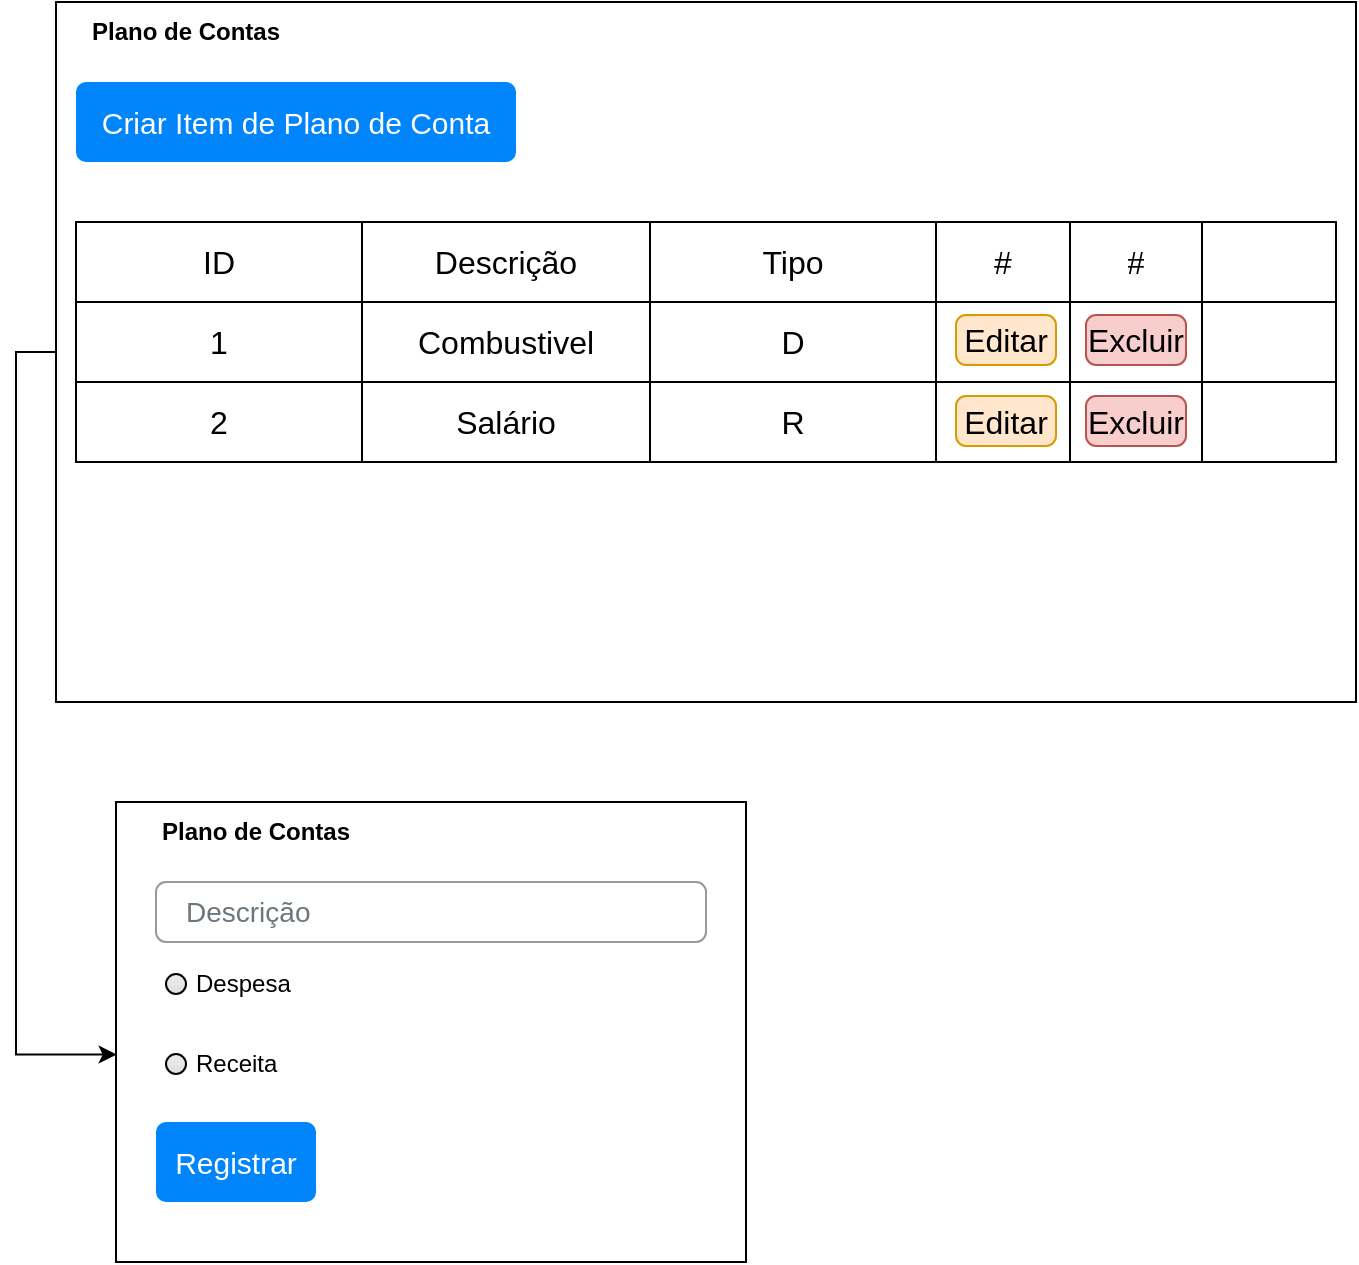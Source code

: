 <mxfile version="24.8.6">
  <diagram name="Página-1" id="xohenxKLFOJUWTvd9guU">
    <mxGraphModel dx="1891" dy="643" grid="1" gridSize="10" guides="1" tooltips="1" connect="1" arrows="1" fold="1" page="1" pageScale="1" pageWidth="827" pageHeight="1169" math="0" shadow="0">
      <root>
        <mxCell id="0" />
        <mxCell id="1" parent="0" />
        <mxCell id="FlQ5AiQTA3cnXJCN8gwm-15" value="" style="group" vertex="1" connectable="0" parent="1">
          <mxGeometry x="40" y="410" width="315" height="230" as="geometry" />
        </mxCell>
        <mxCell id="FlQ5AiQTA3cnXJCN8gwm-12" value="" style="rounded=0;whiteSpace=wrap;html=1;" vertex="1" parent="FlQ5AiQTA3cnXJCN8gwm-15">
          <mxGeometry width="315" height="230" as="geometry" />
        </mxCell>
        <mxCell id="FlQ5AiQTA3cnXJCN8gwm-1" value="Plano de Contas" style="text;html=1;align=center;verticalAlign=middle;whiteSpace=wrap;rounded=0;fontStyle=1" vertex="1" parent="FlQ5AiQTA3cnXJCN8gwm-15">
          <mxGeometry x="5" width="130" height="30" as="geometry" />
        </mxCell>
        <mxCell id="FlQ5AiQTA3cnXJCN8gwm-5" value="Despesa" style="html=1;shadow=0;dashed=0;shape=mxgraph.bootstrap.radioButton2;labelPosition=right;verticalLabelPosition=middle;align=left;verticalAlign=middle;gradientColor=#DEDEDE;fillColor=#EDEDED;checked=0;spacing=5;checkedFill=#0085FC;checkedStroke=#ffffff;" vertex="1" parent="FlQ5AiQTA3cnXJCN8gwm-15">
          <mxGeometry x="25" y="86" width="10" height="10" as="geometry" />
        </mxCell>
        <mxCell id="FlQ5AiQTA3cnXJCN8gwm-6" value="Receita" style="html=1;shadow=0;dashed=0;shape=mxgraph.bootstrap.radioButton2;labelPosition=right;verticalLabelPosition=middle;align=left;verticalAlign=middle;gradientColor=#DEDEDE;fillColor=#EDEDED;checked=0;spacing=5;checkedFill=#0085FC;checkedStroke=#ffffff;" vertex="1" parent="FlQ5AiQTA3cnXJCN8gwm-15">
          <mxGeometry x="25" y="126" width="10" height="10" as="geometry" />
        </mxCell>
        <mxCell id="FlQ5AiQTA3cnXJCN8gwm-9" value="Registrar" style="html=1;shadow=0;dashed=0;shape=mxgraph.bootstrap.rrect;rSize=5;strokeColor=none;strokeWidth=1;fillColor=#0085FC;fontColor=#FFFFFF;whiteSpace=wrap;align=center;verticalAlign=middle;spacingLeft=0;fontStyle=0;fontSize=15;spacing=5;" vertex="1" parent="FlQ5AiQTA3cnXJCN8gwm-15">
          <mxGeometry x="20" y="160" width="80" height="40" as="geometry" />
        </mxCell>
        <mxCell id="FlQ5AiQTA3cnXJCN8gwm-10" value="Descrição" style="html=1;shadow=0;dashed=0;shape=mxgraph.bootstrap.rrect;rSize=5;fillColor=none;strokeColor=#999999;align=left;spacing=15;fontSize=14;fontColor=#6C767D;" vertex="1" parent="FlQ5AiQTA3cnXJCN8gwm-15">
          <mxGeometry x="20" y="40" width="275" height="30" as="geometry" />
        </mxCell>
        <mxCell id="FlQ5AiQTA3cnXJCN8gwm-49" style="edgeStyle=orthogonalEdgeStyle;rounded=0;orthogonalLoop=1;jettySize=auto;html=1;entryX=0.001;entryY=0.549;entryDx=0;entryDy=0;entryPerimeter=0;exitX=0;exitY=0.5;exitDx=0;exitDy=0;" edge="1" parent="1" source="FlQ5AiQTA3cnXJCN8gwm-16" target="FlQ5AiQTA3cnXJCN8gwm-12">
          <mxGeometry relative="1" as="geometry" />
        </mxCell>
        <mxCell id="FlQ5AiQTA3cnXJCN8gwm-50" value="" style="group" vertex="1" connectable="0" parent="1">
          <mxGeometry x="10" y="10" width="650" height="350" as="geometry" />
        </mxCell>
        <mxCell id="FlQ5AiQTA3cnXJCN8gwm-16" value="" style="rounded=0;whiteSpace=wrap;html=1;" vertex="1" parent="FlQ5AiQTA3cnXJCN8gwm-50">
          <mxGeometry width="650" height="350" as="geometry" />
        </mxCell>
        <mxCell id="FlQ5AiQTA3cnXJCN8gwm-17" value="Plano de Contas" style="text;html=1;align=center;verticalAlign=middle;whiteSpace=wrap;rounded=0;fontStyle=1" vertex="1" parent="FlQ5AiQTA3cnXJCN8gwm-50">
          <mxGeometry width="130" height="30" as="geometry" />
        </mxCell>
        <mxCell id="FlQ5AiQTA3cnXJCN8gwm-18" value="Criar Item de Plano de Conta" style="html=1;shadow=0;dashed=0;shape=mxgraph.bootstrap.rrect;rSize=5;strokeColor=none;strokeWidth=1;fillColor=#0085FC;fontColor=#FFFFFF;whiteSpace=wrap;align=center;verticalAlign=middle;spacingLeft=0;fontStyle=0;fontSize=15;spacing=5;" vertex="1" parent="FlQ5AiQTA3cnXJCN8gwm-50">
          <mxGeometry x="10" y="40" width="220" height="40" as="geometry" />
        </mxCell>
        <mxCell id="FlQ5AiQTA3cnXJCN8gwm-19" value="" style="shape=table;startSize=0;container=1;collapsible=0;childLayout=tableLayout;fontSize=16;" vertex="1" parent="FlQ5AiQTA3cnXJCN8gwm-50">
          <mxGeometry x="10" y="110" width="430" height="120" as="geometry" />
        </mxCell>
        <mxCell id="FlQ5AiQTA3cnXJCN8gwm-20" value="" style="shape=tableRow;horizontal=0;startSize=0;swimlaneHead=0;swimlaneBody=0;strokeColor=inherit;top=0;left=0;bottom=0;right=0;collapsible=0;dropTarget=0;fillColor=none;points=[[0,0.5],[1,0.5]];portConstraint=eastwest;fontSize=16;" vertex="1" parent="FlQ5AiQTA3cnXJCN8gwm-19">
          <mxGeometry width="430" height="40" as="geometry" />
        </mxCell>
        <mxCell id="FlQ5AiQTA3cnXJCN8gwm-21" value="ID" style="shape=partialRectangle;html=1;whiteSpace=wrap;connectable=0;strokeColor=inherit;overflow=hidden;fillColor=none;top=0;left=0;bottom=0;right=0;pointerEvents=1;fontSize=16;" vertex="1" parent="FlQ5AiQTA3cnXJCN8gwm-20">
          <mxGeometry width="143" height="40" as="geometry">
            <mxRectangle width="143" height="40" as="alternateBounds" />
          </mxGeometry>
        </mxCell>
        <mxCell id="FlQ5AiQTA3cnXJCN8gwm-22" value="Descrição" style="shape=partialRectangle;html=1;whiteSpace=wrap;connectable=0;strokeColor=inherit;overflow=hidden;fillColor=none;top=0;left=0;bottom=0;right=0;pointerEvents=1;fontSize=16;" vertex="1" parent="FlQ5AiQTA3cnXJCN8gwm-20">
          <mxGeometry x="143" width="144" height="40" as="geometry">
            <mxRectangle width="144" height="40" as="alternateBounds" />
          </mxGeometry>
        </mxCell>
        <mxCell id="FlQ5AiQTA3cnXJCN8gwm-23" value="Tipo" style="shape=partialRectangle;html=1;whiteSpace=wrap;connectable=0;strokeColor=inherit;overflow=hidden;fillColor=none;top=0;left=0;bottom=0;right=0;pointerEvents=1;fontSize=16;" vertex="1" parent="FlQ5AiQTA3cnXJCN8gwm-20">
          <mxGeometry x="287" width="143" height="40" as="geometry">
            <mxRectangle width="143" height="40" as="alternateBounds" />
          </mxGeometry>
        </mxCell>
        <mxCell id="FlQ5AiQTA3cnXJCN8gwm-24" value="" style="shape=tableRow;horizontal=0;startSize=0;swimlaneHead=0;swimlaneBody=0;strokeColor=inherit;top=0;left=0;bottom=0;right=0;collapsible=0;dropTarget=0;fillColor=none;points=[[0,0.5],[1,0.5]];portConstraint=eastwest;fontSize=16;" vertex="1" parent="FlQ5AiQTA3cnXJCN8gwm-19">
          <mxGeometry y="40" width="430" height="40" as="geometry" />
        </mxCell>
        <mxCell id="FlQ5AiQTA3cnXJCN8gwm-25" value="1" style="shape=partialRectangle;html=1;whiteSpace=wrap;connectable=0;strokeColor=inherit;overflow=hidden;fillColor=none;top=0;left=0;bottom=0;right=0;pointerEvents=1;fontSize=16;" vertex="1" parent="FlQ5AiQTA3cnXJCN8gwm-24">
          <mxGeometry width="143" height="40" as="geometry">
            <mxRectangle width="143" height="40" as="alternateBounds" />
          </mxGeometry>
        </mxCell>
        <mxCell id="FlQ5AiQTA3cnXJCN8gwm-26" value="Combustivel" style="shape=partialRectangle;html=1;whiteSpace=wrap;connectable=0;strokeColor=inherit;overflow=hidden;fillColor=none;top=0;left=0;bottom=0;right=0;pointerEvents=1;fontSize=16;" vertex="1" parent="FlQ5AiQTA3cnXJCN8gwm-24">
          <mxGeometry x="143" width="144" height="40" as="geometry">
            <mxRectangle width="144" height="40" as="alternateBounds" />
          </mxGeometry>
        </mxCell>
        <mxCell id="FlQ5AiQTA3cnXJCN8gwm-27" value="D" style="shape=partialRectangle;html=1;whiteSpace=wrap;connectable=0;strokeColor=inherit;overflow=hidden;fillColor=none;top=0;left=0;bottom=0;right=0;pointerEvents=1;fontSize=16;" vertex="1" parent="FlQ5AiQTA3cnXJCN8gwm-24">
          <mxGeometry x="287" width="143" height="40" as="geometry">
            <mxRectangle width="143" height="40" as="alternateBounds" />
          </mxGeometry>
        </mxCell>
        <mxCell id="FlQ5AiQTA3cnXJCN8gwm-28" value="" style="shape=tableRow;horizontal=0;startSize=0;swimlaneHead=0;swimlaneBody=0;strokeColor=inherit;top=0;left=0;bottom=0;right=0;collapsible=0;dropTarget=0;fillColor=none;points=[[0,0.5],[1,0.5]];portConstraint=eastwest;fontSize=16;" vertex="1" parent="FlQ5AiQTA3cnXJCN8gwm-19">
          <mxGeometry y="80" width="430" height="40" as="geometry" />
        </mxCell>
        <mxCell id="FlQ5AiQTA3cnXJCN8gwm-29" value="2" style="shape=partialRectangle;html=1;whiteSpace=wrap;connectable=0;strokeColor=inherit;overflow=hidden;fillColor=none;top=0;left=0;bottom=0;right=0;pointerEvents=1;fontSize=16;" vertex="1" parent="FlQ5AiQTA3cnXJCN8gwm-28">
          <mxGeometry width="143" height="40" as="geometry">
            <mxRectangle width="143" height="40" as="alternateBounds" />
          </mxGeometry>
        </mxCell>
        <mxCell id="FlQ5AiQTA3cnXJCN8gwm-30" value="Salário" style="shape=partialRectangle;html=1;whiteSpace=wrap;connectable=0;strokeColor=inherit;overflow=hidden;fillColor=none;top=0;left=0;bottom=0;right=0;pointerEvents=1;fontSize=16;" vertex="1" parent="FlQ5AiQTA3cnXJCN8gwm-28">
          <mxGeometry x="143" width="144" height="40" as="geometry">
            <mxRectangle width="144" height="40" as="alternateBounds" />
          </mxGeometry>
        </mxCell>
        <mxCell id="FlQ5AiQTA3cnXJCN8gwm-31" value="R" style="shape=partialRectangle;html=1;whiteSpace=wrap;connectable=0;strokeColor=inherit;overflow=hidden;fillColor=none;top=0;left=0;bottom=0;right=0;pointerEvents=1;fontSize=16;" vertex="1" parent="FlQ5AiQTA3cnXJCN8gwm-28">
          <mxGeometry x="287" width="143" height="40" as="geometry">
            <mxRectangle width="143" height="40" as="alternateBounds" />
          </mxGeometry>
        </mxCell>
        <mxCell id="FlQ5AiQTA3cnXJCN8gwm-32" value="" style="shape=table;startSize=0;container=1;collapsible=0;childLayout=tableLayout;fontSize=16;" vertex="1" parent="FlQ5AiQTA3cnXJCN8gwm-50">
          <mxGeometry x="440" y="110" width="200" height="120" as="geometry" />
        </mxCell>
        <mxCell id="FlQ5AiQTA3cnXJCN8gwm-33" value="" style="shape=tableRow;horizontal=0;startSize=0;swimlaneHead=0;swimlaneBody=0;strokeColor=inherit;top=0;left=0;bottom=0;right=0;collapsible=0;dropTarget=0;fillColor=none;points=[[0,0.5],[1,0.5]];portConstraint=eastwest;fontSize=16;" vertex="1" parent="FlQ5AiQTA3cnXJCN8gwm-32">
          <mxGeometry width="200" height="40" as="geometry" />
        </mxCell>
        <mxCell id="FlQ5AiQTA3cnXJCN8gwm-34" value="#" style="shape=partialRectangle;html=1;whiteSpace=wrap;connectable=0;strokeColor=inherit;overflow=hidden;fillColor=none;top=0;left=0;bottom=0;right=0;pointerEvents=1;fontSize=16;" vertex="1" parent="FlQ5AiQTA3cnXJCN8gwm-33">
          <mxGeometry width="67" height="40" as="geometry">
            <mxRectangle width="67" height="40" as="alternateBounds" />
          </mxGeometry>
        </mxCell>
        <mxCell id="FlQ5AiQTA3cnXJCN8gwm-35" value="#" style="shape=partialRectangle;html=1;whiteSpace=wrap;connectable=0;strokeColor=inherit;overflow=hidden;fillColor=none;top=0;left=0;bottom=0;right=0;pointerEvents=1;fontSize=16;" vertex="1" parent="FlQ5AiQTA3cnXJCN8gwm-33">
          <mxGeometry x="67" width="66" height="40" as="geometry">
            <mxRectangle width="66" height="40" as="alternateBounds" />
          </mxGeometry>
        </mxCell>
        <mxCell id="FlQ5AiQTA3cnXJCN8gwm-36" value="" style="shape=partialRectangle;html=1;whiteSpace=wrap;connectable=0;strokeColor=inherit;overflow=hidden;fillColor=none;top=0;left=0;bottom=0;right=0;pointerEvents=1;fontSize=16;" vertex="1" parent="FlQ5AiQTA3cnXJCN8gwm-33">
          <mxGeometry x="133" width="67" height="40" as="geometry">
            <mxRectangle width="67" height="40" as="alternateBounds" />
          </mxGeometry>
        </mxCell>
        <mxCell id="FlQ5AiQTA3cnXJCN8gwm-37" value="" style="shape=tableRow;horizontal=0;startSize=0;swimlaneHead=0;swimlaneBody=0;strokeColor=inherit;top=0;left=0;bottom=0;right=0;collapsible=0;dropTarget=0;fillColor=none;points=[[0,0.5],[1,0.5]];portConstraint=eastwest;fontSize=16;" vertex="1" parent="FlQ5AiQTA3cnXJCN8gwm-32">
          <mxGeometry y="40" width="200" height="40" as="geometry" />
        </mxCell>
        <mxCell id="FlQ5AiQTA3cnXJCN8gwm-38" value="" style="shape=partialRectangle;html=1;whiteSpace=wrap;connectable=0;strokeColor=inherit;overflow=hidden;fillColor=none;top=0;left=0;bottom=0;right=0;pointerEvents=1;fontSize=16;" vertex="1" parent="FlQ5AiQTA3cnXJCN8gwm-37">
          <mxGeometry width="67" height="40" as="geometry">
            <mxRectangle width="67" height="40" as="alternateBounds" />
          </mxGeometry>
        </mxCell>
        <mxCell id="FlQ5AiQTA3cnXJCN8gwm-39" value="" style="shape=partialRectangle;html=1;whiteSpace=wrap;connectable=0;strokeColor=inherit;overflow=hidden;fillColor=none;top=0;left=0;bottom=0;right=0;pointerEvents=1;fontSize=16;" vertex="1" parent="FlQ5AiQTA3cnXJCN8gwm-37">
          <mxGeometry x="67" width="66" height="40" as="geometry">
            <mxRectangle width="66" height="40" as="alternateBounds" />
          </mxGeometry>
        </mxCell>
        <mxCell id="FlQ5AiQTA3cnXJCN8gwm-40" value="" style="shape=partialRectangle;html=1;whiteSpace=wrap;connectable=0;strokeColor=inherit;overflow=hidden;fillColor=none;top=0;left=0;bottom=0;right=0;pointerEvents=1;fontSize=16;" vertex="1" parent="FlQ5AiQTA3cnXJCN8gwm-37">
          <mxGeometry x="133" width="67" height="40" as="geometry">
            <mxRectangle width="67" height="40" as="alternateBounds" />
          </mxGeometry>
        </mxCell>
        <mxCell id="FlQ5AiQTA3cnXJCN8gwm-41" value="" style="shape=tableRow;horizontal=0;startSize=0;swimlaneHead=0;swimlaneBody=0;strokeColor=inherit;top=0;left=0;bottom=0;right=0;collapsible=0;dropTarget=0;fillColor=none;points=[[0,0.5],[1,0.5]];portConstraint=eastwest;fontSize=16;" vertex="1" parent="FlQ5AiQTA3cnXJCN8gwm-32">
          <mxGeometry y="80" width="200" height="40" as="geometry" />
        </mxCell>
        <mxCell id="FlQ5AiQTA3cnXJCN8gwm-42" value="" style="shape=partialRectangle;html=1;whiteSpace=wrap;connectable=0;strokeColor=inherit;overflow=hidden;fillColor=none;top=0;left=0;bottom=0;right=0;pointerEvents=1;fontSize=16;" vertex="1" parent="FlQ5AiQTA3cnXJCN8gwm-41">
          <mxGeometry width="67" height="40" as="geometry">
            <mxRectangle width="67" height="40" as="alternateBounds" />
          </mxGeometry>
        </mxCell>
        <mxCell id="FlQ5AiQTA3cnXJCN8gwm-43" value="" style="shape=partialRectangle;html=1;whiteSpace=wrap;connectable=0;strokeColor=inherit;overflow=hidden;fillColor=none;top=0;left=0;bottom=0;right=0;pointerEvents=1;fontSize=16;" vertex="1" parent="FlQ5AiQTA3cnXJCN8gwm-41">
          <mxGeometry x="67" width="66" height="40" as="geometry">
            <mxRectangle width="66" height="40" as="alternateBounds" />
          </mxGeometry>
        </mxCell>
        <mxCell id="FlQ5AiQTA3cnXJCN8gwm-44" value="" style="shape=partialRectangle;html=1;whiteSpace=wrap;connectable=0;strokeColor=inherit;overflow=hidden;fillColor=none;top=0;left=0;bottom=0;right=0;pointerEvents=1;fontSize=16;" vertex="1" parent="FlQ5AiQTA3cnXJCN8gwm-41">
          <mxGeometry x="133" width="67" height="40" as="geometry">
            <mxRectangle width="67" height="40" as="alternateBounds" />
          </mxGeometry>
        </mxCell>
        <mxCell id="FlQ5AiQTA3cnXJCN8gwm-45" value="Editar" style="html=1;shadow=0;dashed=0;shape=mxgraph.bootstrap.rrect;rSize=5;strokeColor=#d79b00;strokeWidth=1;fillColor=#ffe6cc;whiteSpace=wrap;align=center;verticalAlign=middle;spacingLeft=0;fontStyle=0;fontSize=16;spacing=5;" vertex="1" parent="FlQ5AiQTA3cnXJCN8gwm-50">
          <mxGeometry x="450" y="156.5" width="50" height="25" as="geometry" />
        </mxCell>
        <mxCell id="FlQ5AiQTA3cnXJCN8gwm-46" value="Editar" style="html=1;shadow=0;dashed=0;shape=mxgraph.bootstrap.rrect;rSize=5;strokeColor=#d79b00;strokeWidth=1;fillColor=#ffe6cc;whiteSpace=wrap;align=center;verticalAlign=middle;spacingLeft=0;fontStyle=0;fontSize=16;spacing=5;" vertex="1" parent="FlQ5AiQTA3cnXJCN8gwm-50">
          <mxGeometry x="450" y="197" width="50" height="25" as="geometry" />
        </mxCell>
        <mxCell id="FlQ5AiQTA3cnXJCN8gwm-47" value="Excluir" style="html=1;shadow=0;dashed=0;shape=mxgraph.bootstrap.rrect;rSize=5;strokeColor=#b85450;strokeWidth=1;fillColor=#f8cecc;whiteSpace=wrap;align=center;verticalAlign=middle;spacingLeft=0;fontStyle=0;fontSize=16;spacing=5;" vertex="1" parent="FlQ5AiQTA3cnXJCN8gwm-50">
          <mxGeometry x="515" y="156.5" width="50" height="25" as="geometry" />
        </mxCell>
        <mxCell id="FlQ5AiQTA3cnXJCN8gwm-48" value="Excluir" style="html=1;shadow=0;dashed=0;shape=mxgraph.bootstrap.rrect;rSize=5;strokeColor=#b85450;strokeWidth=1;fillColor=#f8cecc;whiteSpace=wrap;align=center;verticalAlign=middle;spacingLeft=0;fontStyle=0;fontSize=16;spacing=5;" vertex="1" parent="FlQ5AiQTA3cnXJCN8gwm-50">
          <mxGeometry x="515" y="197" width="50" height="25" as="geometry" />
        </mxCell>
      </root>
    </mxGraphModel>
  </diagram>
</mxfile>
